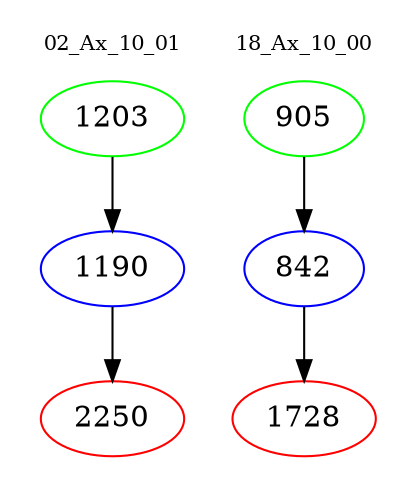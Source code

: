digraph{
subgraph cluster_0 {
color = white
label = "02_Ax_10_01";
fontsize=10;
T0_1203 [label="1203", color="green"]
T0_1203 -> T0_1190 [color="black"]
T0_1190 [label="1190", color="blue"]
T0_1190 -> T0_2250 [color="black"]
T0_2250 [label="2250", color="red"]
}
subgraph cluster_1 {
color = white
label = "18_Ax_10_00";
fontsize=10;
T1_905 [label="905", color="green"]
T1_905 -> T1_842 [color="black"]
T1_842 [label="842", color="blue"]
T1_842 -> T1_1728 [color="black"]
T1_1728 [label="1728", color="red"]
}
}
